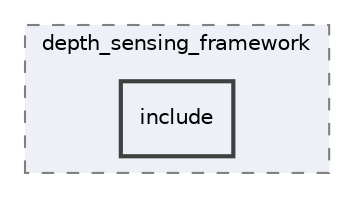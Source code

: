 digraph "packages/depth_sensing_framework/include"
{
 // INTERACTIVE_SVG=YES
 // LATEX_PDF_SIZE
  bgcolor="transparent";
  edge [fontname="Helvetica",fontsize="10",labelfontname="Helvetica",labelfontsize="10"];
  node [fontname="Helvetica",fontsize="10",shape=record];
  compound=true
  subgraph clusterdir_e725c5e5e99a0346aa8f92bd7c41c50b {
    graph [ bgcolor="#edf0f7", pencolor="grey50", style="filled,dashed,", label="depth_sensing_framework", fontname="Helvetica", fontsize="10", URL="dir_e725c5e5e99a0346aa8f92bd7c41c50b.html"]
  dir_f2e97909df921a96919d64a0c6a4f06c [shape=box, label="include", style="filled,bold,", fillcolor="#edf0f7", color="grey25", URL="dir_f2e97909df921a96919d64a0c6a4f06c.html"];
  }
}
